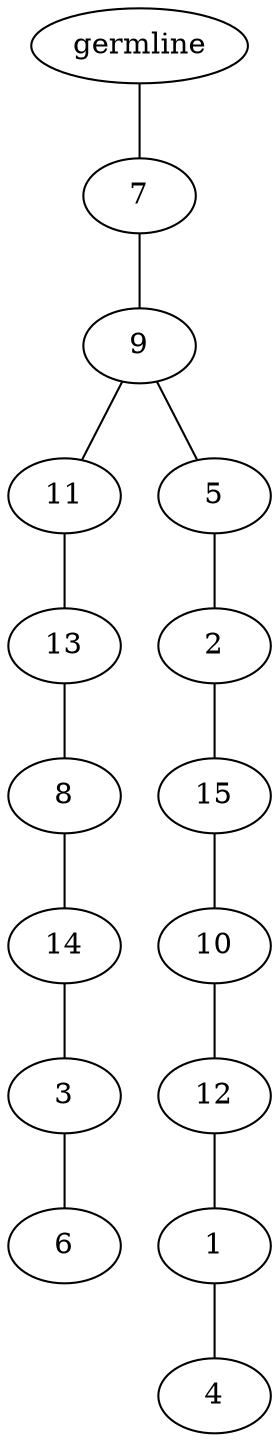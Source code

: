 graph tree {
    "140093678001504" [label="germline"];
    "140093677836848" [label="7"];
    "140093677838192" [label="9"];
    "140093677949088" [label="11"];
    "140093677949856" [label="13"];
    "140093677950288" [label="8"];
    "140093677952736" [label="14"];
    "140093677867072" [label="3"];
    "140093677867552" [label="6"];
    "140093677950480" [label="5"];
    "140093677949472" [label="2"];
    "140093677951632" [label="15"];
    "140093677951392" [label="10"];
    "140093677951536" [label="12"];
    "140093677951968" [label="1"];
    "140093677952256" [label="4"];
    "140093678001504" -- "140093677836848";
    "140093677836848" -- "140093677838192";
    "140093677838192" -- "140093677949088";
    "140093677838192" -- "140093677950480";
    "140093677949088" -- "140093677949856";
    "140093677949856" -- "140093677950288";
    "140093677950288" -- "140093677952736";
    "140093677952736" -- "140093677867072";
    "140093677867072" -- "140093677867552";
    "140093677950480" -- "140093677949472";
    "140093677949472" -- "140093677951632";
    "140093677951632" -- "140093677951392";
    "140093677951392" -- "140093677951536";
    "140093677951536" -- "140093677951968";
    "140093677951968" -- "140093677952256";
}
